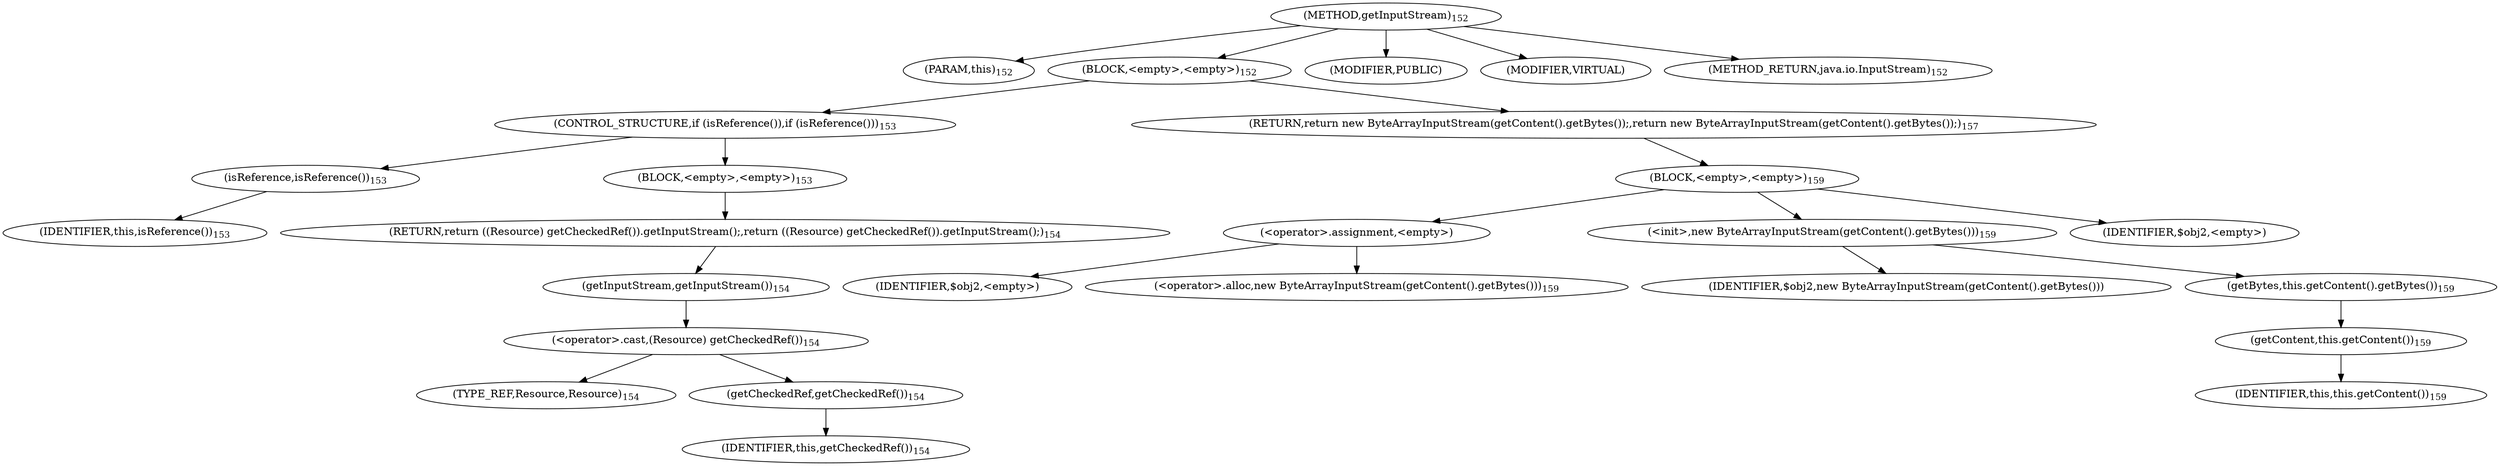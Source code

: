 digraph "getInputStream" {  
"208" [label = <(METHOD,getInputStream)<SUB>152</SUB>> ]
"23" [label = <(PARAM,this)<SUB>152</SUB>> ]
"209" [label = <(BLOCK,&lt;empty&gt;,&lt;empty&gt;)<SUB>152</SUB>> ]
"210" [label = <(CONTROL_STRUCTURE,if (isReference()),if (isReference()))<SUB>153</SUB>> ]
"211" [label = <(isReference,isReference())<SUB>153</SUB>> ]
"22" [label = <(IDENTIFIER,this,isReference())<SUB>153</SUB>> ]
"212" [label = <(BLOCK,&lt;empty&gt;,&lt;empty&gt;)<SUB>153</SUB>> ]
"213" [label = <(RETURN,return ((Resource) getCheckedRef()).getInputStream();,return ((Resource) getCheckedRef()).getInputStream();)<SUB>154</SUB>> ]
"214" [label = <(getInputStream,getInputStream())<SUB>154</SUB>> ]
"215" [label = <(&lt;operator&gt;.cast,(Resource) getCheckedRef())<SUB>154</SUB>> ]
"216" [label = <(TYPE_REF,Resource,Resource)<SUB>154</SUB>> ]
"217" [label = <(getCheckedRef,getCheckedRef())<SUB>154</SUB>> ]
"24" [label = <(IDENTIFIER,this,getCheckedRef())<SUB>154</SUB>> ]
"218" [label = <(RETURN,return new ByteArrayInputStream(getContent().getBytes());,return new ByteArrayInputStream(getContent().getBytes());)<SUB>157</SUB>> ]
"219" [label = <(BLOCK,&lt;empty&gt;,&lt;empty&gt;)<SUB>159</SUB>> ]
"220" [label = <(&lt;operator&gt;.assignment,&lt;empty&gt;)> ]
"221" [label = <(IDENTIFIER,$obj2,&lt;empty&gt;)> ]
"222" [label = <(&lt;operator&gt;.alloc,new ByteArrayInputStream(getContent().getBytes()))<SUB>159</SUB>> ]
"223" [label = <(&lt;init&gt;,new ByteArrayInputStream(getContent().getBytes()))<SUB>159</SUB>> ]
"224" [label = <(IDENTIFIER,$obj2,new ByteArrayInputStream(getContent().getBytes()))> ]
"225" [label = <(getBytes,this.getContent().getBytes())<SUB>159</SUB>> ]
"226" [label = <(getContent,this.getContent())<SUB>159</SUB>> ]
"25" [label = <(IDENTIFIER,this,this.getContent())<SUB>159</SUB>> ]
"227" [label = <(IDENTIFIER,$obj2,&lt;empty&gt;)> ]
"228" [label = <(MODIFIER,PUBLIC)> ]
"229" [label = <(MODIFIER,VIRTUAL)> ]
"230" [label = <(METHOD_RETURN,java.io.InputStream)<SUB>152</SUB>> ]
  "208" -> "23" 
  "208" -> "209" 
  "208" -> "228" 
  "208" -> "229" 
  "208" -> "230" 
  "209" -> "210" 
  "209" -> "218" 
  "210" -> "211" 
  "210" -> "212" 
  "211" -> "22" 
  "212" -> "213" 
  "213" -> "214" 
  "214" -> "215" 
  "215" -> "216" 
  "215" -> "217" 
  "217" -> "24" 
  "218" -> "219" 
  "219" -> "220" 
  "219" -> "223" 
  "219" -> "227" 
  "220" -> "221" 
  "220" -> "222" 
  "223" -> "224" 
  "223" -> "225" 
  "225" -> "226" 
  "226" -> "25" 
}
